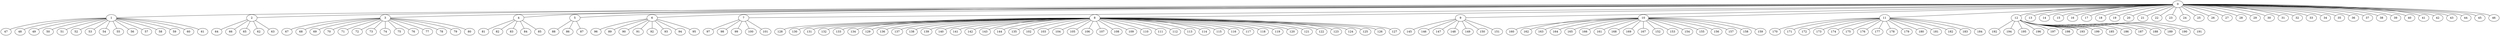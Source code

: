 
graph graphname {
    0 -- 1
0 -- 2
0 -- 3
0 -- 4
0 -- 5
0 -- 6
0 -- 7
0 -- 8
0 -- 9
0 -- 10
0 -- 11
0 -- 12
0 -- 13
0 -- 14
0 -- 15
0 -- 16
0 -- 17
0 -- 18
0 -- 19
0 -- 20
0 -- 21
0 -- 22
0 -- 23
0 -- 24
0 -- 25
0 -- 26
0 -- 27
0 -- 28
0 -- 29
0 -- 30
0 -- 31
0 -- 32
0 -- 33
0 -- 34
0 -- 35
0 -- 36
0 -- 37
0 -- 38
0 -- 39
0 -- 40
0 -- 41
0 -- 42
0 -- 43
0 -- 44
0 -- 45
0 -- 46
1 -- 47
1 -- 48
1 -- 49
1 -- 50
1 -- 51
1 -- 52
1 -- 53
1 -- 54
1 -- 55
1 -- 56
1 -- 57
1 -- 58
1 -- 59
1 -- 60
1 -- 61
2 -- 64
2 -- 66
2 -- 65
2 -- 62
2 -- 63
3 -- 67
3 -- 68
3 -- 69
3 -- 70
3 -- 71
3 -- 72
3 -- 73
3 -- 74
3 -- 75
3 -- 76
3 -- 77
3 -- 78
3 -- 79
3 -- 80
4 -- 81
4 -- 82
4 -- 83
4 -- 84
4 -- 85
5 -- 88
5 -- 86
5 -- 87
6 -- 96
6 -- 89
6 -- 90
6 -- 91
6 -- 92
6 -- 93
6 -- 94
6 -- 95
7 -- 97
7 -- 98
7 -- 99
7 -- 100
7 -- 101
8 -- 128
8 -- 130
8 -- 131
8 -- 132
8 -- 133
8 -- 134
8 -- 129
8 -- 136
8 -- 137
8 -- 138
8 -- 139
8 -- 140
8 -- 141
8 -- 142
8 -- 143
8 -- 144
8 -- 135
8 -- 102
8 -- 103
8 -- 104
8 -- 105
8 -- 106
8 -- 107
8 -- 108
8 -- 109
8 -- 110
8 -- 111
8 -- 112
8 -- 113
8 -- 114
8 -- 115
8 -- 116
8 -- 117
8 -- 118
8 -- 119
8 -- 120
8 -- 121
8 -- 122
8 -- 123
8 -- 124
8 -- 125
8 -- 126
8 -- 127
9 -- 145
9 -- 146
9 -- 147
9 -- 148
9 -- 149
9 -- 150
9 -- 151
10 -- 160
10 -- 162
10 -- 163
10 -- 164
10 -- 165
10 -- 166
10 -- 161
10 -- 168
10 -- 169
10 -- 167
10 -- 152
10 -- 153
10 -- 154
10 -- 155
10 -- 156
10 -- 157
10 -- 158
10 -- 159
11 -- 170
11 -- 171
11 -- 172
11 -- 173
11 -- 174
11 -- 175
11 -- 176
11 -- 177
11 -- 178
11 -- 179
11 -- 180
11 -- 181
11 -- 182
11 -- 183
11 -- 184
12 -- 192
12 -- 194
12 -- 195
12 -- 196
12 -- 197
12 -- 198
12 -- 193
12 -- 199
12 -- 185
12 -- 186
12 -- 187
12 -- 188
12 -- 189
12 -- 190
12 -- 191

}
